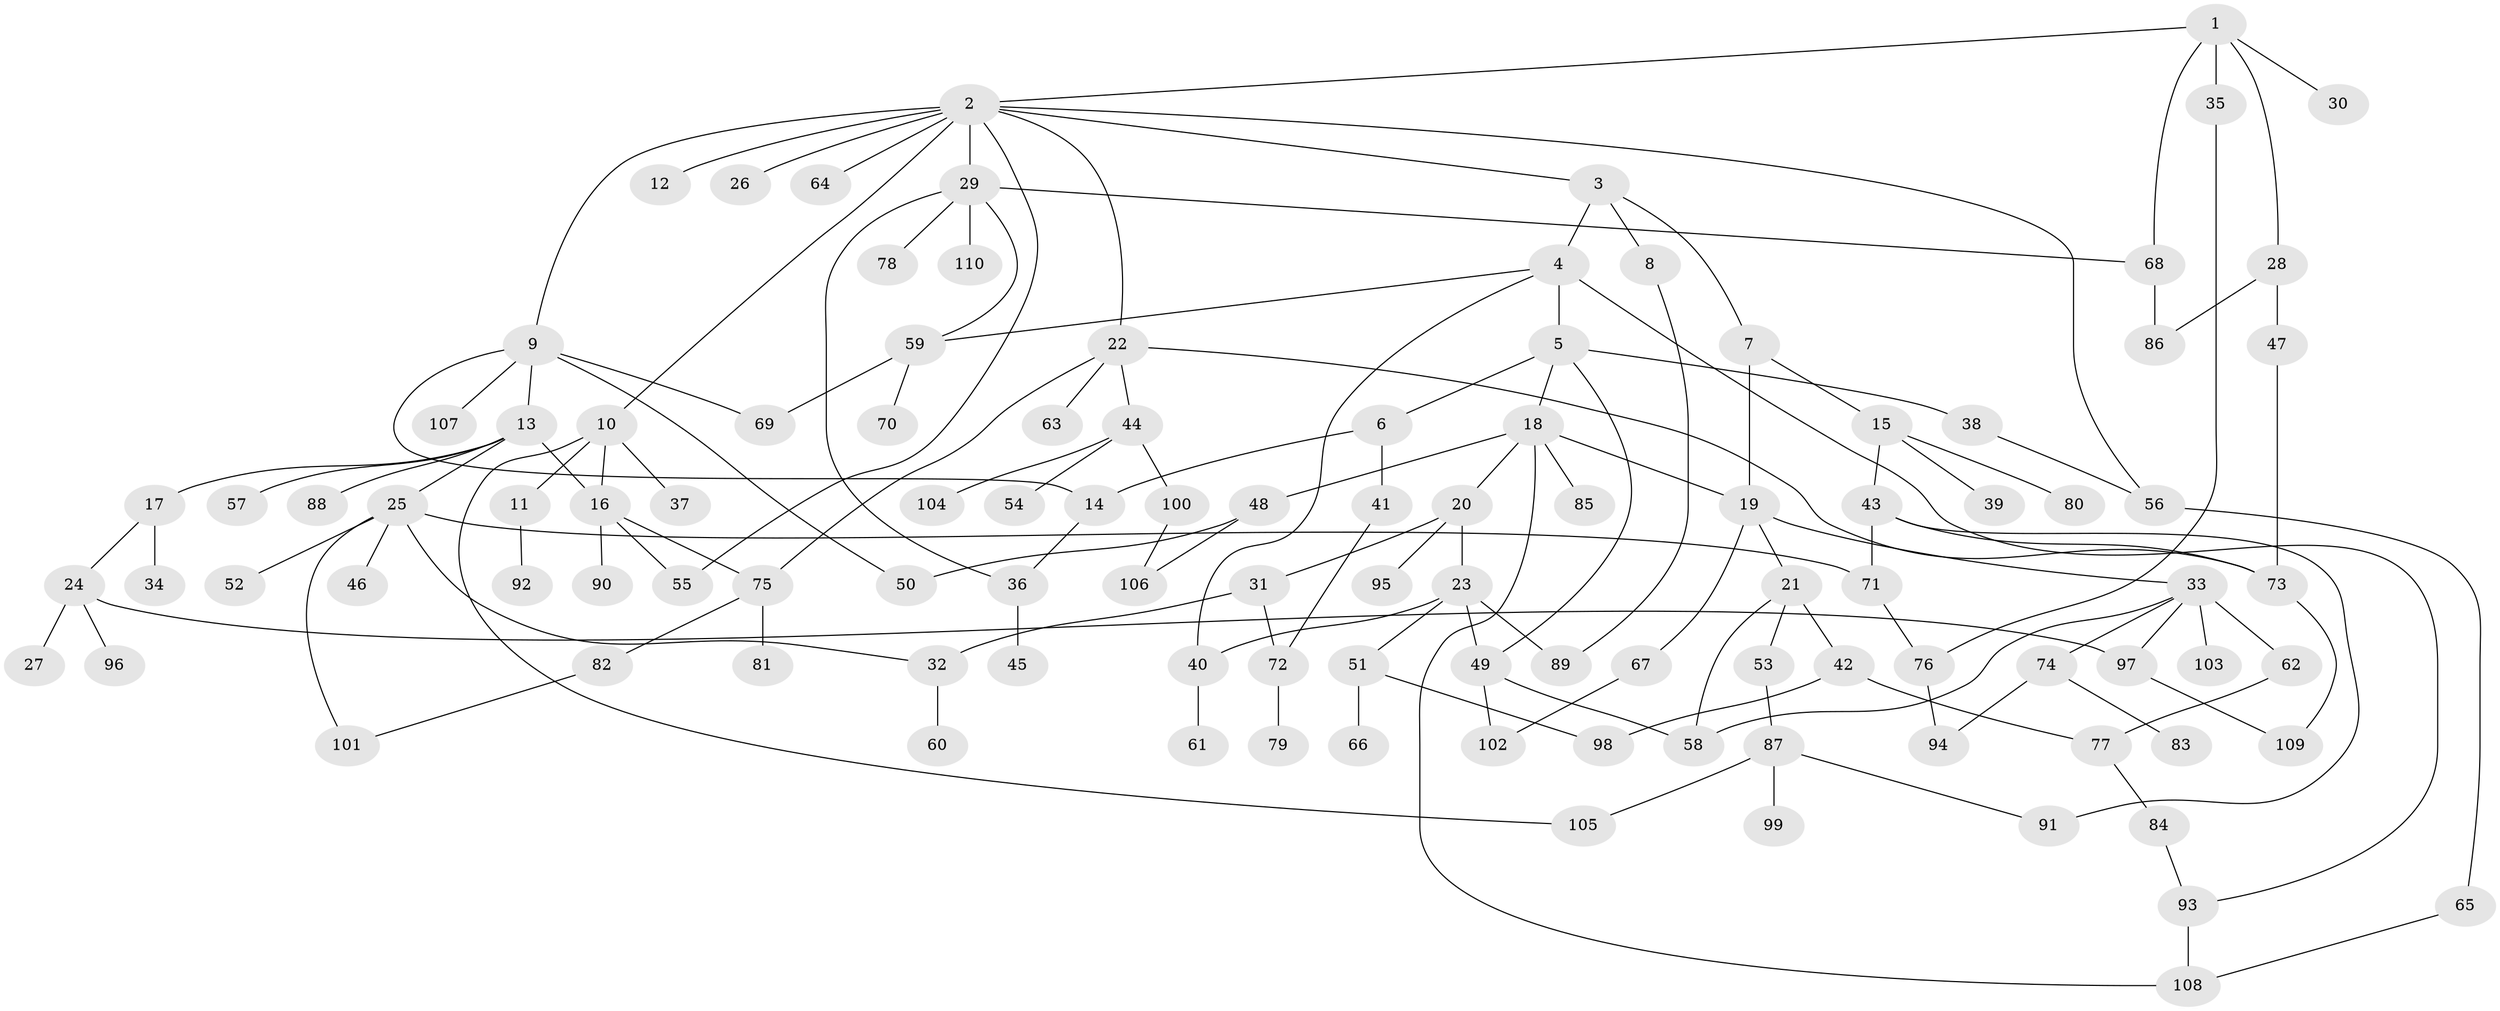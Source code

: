 // coarse degree distribution, {1: 0.6666666666666666, 5: 0.06060606060606061, 3: 0.09090909090909091, 2: 0.06060606060606061, 7: 0.030303030303030304, 11: 0.06060606060606061, 8: 0.030303030303030304}
// Generated by graph-tools (version 1.1) at 2025/44/03/04/25 21:44:58]
// undirected, 110 vertices, 145 edges
graph export_dot {
graph [start="1"]
  node [color=gray90,style=filled];
  1;
  2;
  3;
  4;
  5;
  6;
  7;
  8;
  9;
  10;
  11;
  12;
  13;
  14;
  15;
  16;
  17;
  18;
  19;
  20;
  21;
  22;
  23;
  24;
  25;
  26;
  27;
  28;
  29;
  30;
  31;
  32;
  33;
  34;
  35;
  36;
  37;
  38;
  39;
  40;
  41;
  42;
  43;
  44;
  45;
  46;
  47;
  48;
  49;
  50;
  51;
  52;
  53;
  54;
  55;
  56;
  57;
  58;
  59;
  60;
  61;
  62;
  63;
  64;
  65;
  66;
  67;
  68;
  69;
  70;
  71;
  72;
  73;
  74;
  75;
  76;
  77;
  78;
  79;
  80;
  81;
  82;
  83;
  84;
  85;
  86;
  87;
  88;
  89;
  90;
  91;
  92;
  93;
  94;
  95;
  96;
  97;
  98;
  99;
  100;
  101;
  102;
  103;
  104;
  105;
  106;
  107;
  108;
  109;
  110;
  1 -- 2;
  1 -- 28;
  1 -- 30;
  1 -- 35;
  1 -- 68;
  2 -- 3;
  2 -- 9;
  2 -- 10;
  2 -- 12;
  2 -- 22;
  2 -- 26;
  2 -- 29;
  2 -- 64;
  2 -- 55;
  2 -- 56;
  3 -- 4;
  3 -- 7;
  3 -- 8;
  4 -- 5;
  4 -- 40;
  4 -- 59;
  4 -- 93;
  5 -- 6;
  5 -- 18;
  5 -- 38;
  5 -- 49;
  6 -- 41;
  6 -- 14;
  7 -- 15;
  7 -- 19;
  8 -- 89;
  9 -- 13;
  9 -- 14;
  9 -- 50;
  9 -- 69;
  9 -- 107;
  10 -- 11;
  10 -- 37;
  10 -- 105;
  10 -- 16;
  11 -- 92;
  13 -- 16;
  13 -- 17;
  13 -- 25;
  13 -- 57;
  13 -- 88;
  14 -- 36;
  15 -- 39;
  15 -- 43;
  15 -- 80;
  16 -- 55;
  16 -- 90;
  16 -- 75;
  17 -- 24;
  17 -- 34;
  18 -- 19;
  18 -- 20;
  18 -- 48;
  18 -- 85;
  18 -- 108;
  19 -- 21;
  19 -- 33;
  19 -- 67;
  20 -- 23;
  20 -- 31;
  20 -- 95;
  21 -- 42;
  21 -- 53;
  21 -- 58;
  22 -- 44;
  22 -- 63;
  22 -- 75;
  22 -- 73;
  23 -- 51;
  23 -- 89;
  23 -- 49;
  23 -- 40;
  24 -- 27;
  24 -- 96;
  24 -- 97;
  25 -- 46;
  25 -- 52;
  25 -- 71;
  25 -- 101;
  25 -- 32;
  28 -- 47;
  28 -- 86;
  29 -- 36;
  29 -- 59;
  29 -- 78;
  29 -- 110;
  29 -- 68;
  31 -- 32;
  31 -- 72;
  32 -- 60;
  33 -- 62;
  33 -- 74;
  33 -- 97;
  33 -- 103;
  33 -- 58;
  35 -- 76;
  36 -- 45;
  38 -- 56;
  40 -- 61;
  41 -- 72;
  42 -- 77;
  42 -- 98;
  43 -- 73;
  43 -- 91;
  43 -- 71;
  44 -- 54;
  44 -- 100;
  44 -- 104;
  47 -- 73;
  48 -- 106;
  48 -- 50;
  49 -- 102;
  49 -- 58;
  51 -- 66;
  51 -- 98;
  53 -- 87;
  56 -- 65;
  59 -- 70;
  59 -- 69;
  62 -- 77;
  65 -- 108;
  67 -- 102;
  68 -- 86;
  71 -- 76;
  72 -- 79;
  73 -- 109;
  74 -- 83;
  74 -- 94;
  75 -- 81;
  75 -- 82;
  76 -- 94;
  77 -- 84;
  82 -- 101;
  84 -- 93;
  87 -- 99;
  87 -- 91;
  87 -- 105;
  93 -- 108;
  97 -- 109;
  100 -- 106;
}
